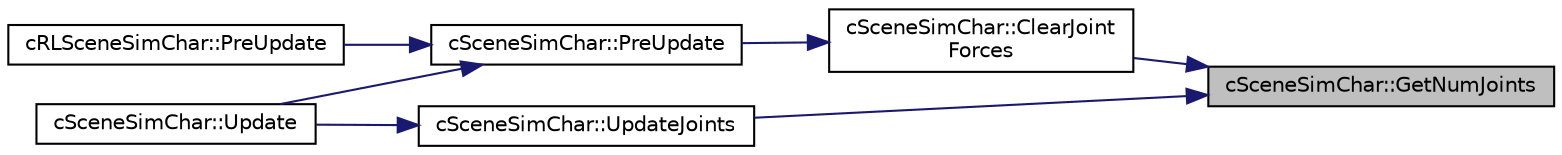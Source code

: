 digraph "cSceneSimChar::GetNumJoints"
{
 // LATEX_PDF_SIZE
  edge [fontname="Helvetica",fontsize="10",labelfontname="Helvetica",labelfontsize="10"];
  node [fontname="Helvetica",fontsize="10",shape=record];
  rankdir="RL";
  Node1 [label="cSceneSimChar::GetNumJoints",height=0.2,width=0.4,color="black", fillcolor="grey75", style="filled", fontcolor="black",tooltip=" "];
  Node1 -> Node2 [dir="back",color="midnightblue",fontsize="10",style="solid",fontname="Helvetica"];
  Node2 [label="cSceneSimChar::ClearJoint\lForces",height=0.2,width=0.4,color="black", fillcolor="white", style="filled",URL="$classc_scene_sim_char.html#a98e49a0994b21873d63c36fdcd27f116",tooltip=" "];
  Node2 -> Node3 [dir="back",color="midnightblue",fontsize="10",style="solid",fontname="Helvetica"];
  Node3 [label="cSceneSimChar::PreUpdate",height=0.2,width=0.4,color="black", fillcolor="white", style="filled",URL="$classc_scene_sim_char.html#ae433f8ffa2bf4998a082a488b976fd97",tooltip=" "];
  Node3 -> Node4 [dir="back",color="midnightblue",fontsize="10",style="solid",fontname="Helvetica"];
  Node4 [label="cRLSceneSimChar::PreUpdate",height=0.2,width=0.4,color="black", fillcolor="white", style="filled",URL="$classc_r_l_scene_sim_char.html#a3aa81eed7ca326abf31303d929487590",tooltip=" "];
  Node3 -> Node5 [dir="back",color="midnightblue",fontsize="10",style="solid",fontname="Helvetica"];
  Node5 [label="cSceneSimChar::Update",height=0.2,width=0.4,color="black", fillcolor="white", style="filled",URL="$classc_scene_sim_char.html#afdac36d2808b3d986f7737ddef4d7aa3",tooltip=" "];
  Node1 -> Node6 [dir="back",color="midnightblue",fontsize="10",style="solid",fontname="Helvetica"];
  Node6 [label="cSceneSimChar::UpdateJoints",height=0.2,width=0.4,color="black", fillcolor="white", style="filled",URL="$classc_scene_sim_char.html#a23251c94c04455da6a9913a5fe9b20e1",tooltip=" "];
  Node6 -> Node5 [dir="back",color="midnightblue",fontsize="10",style="solid",fontname="Helvetica"];
}
